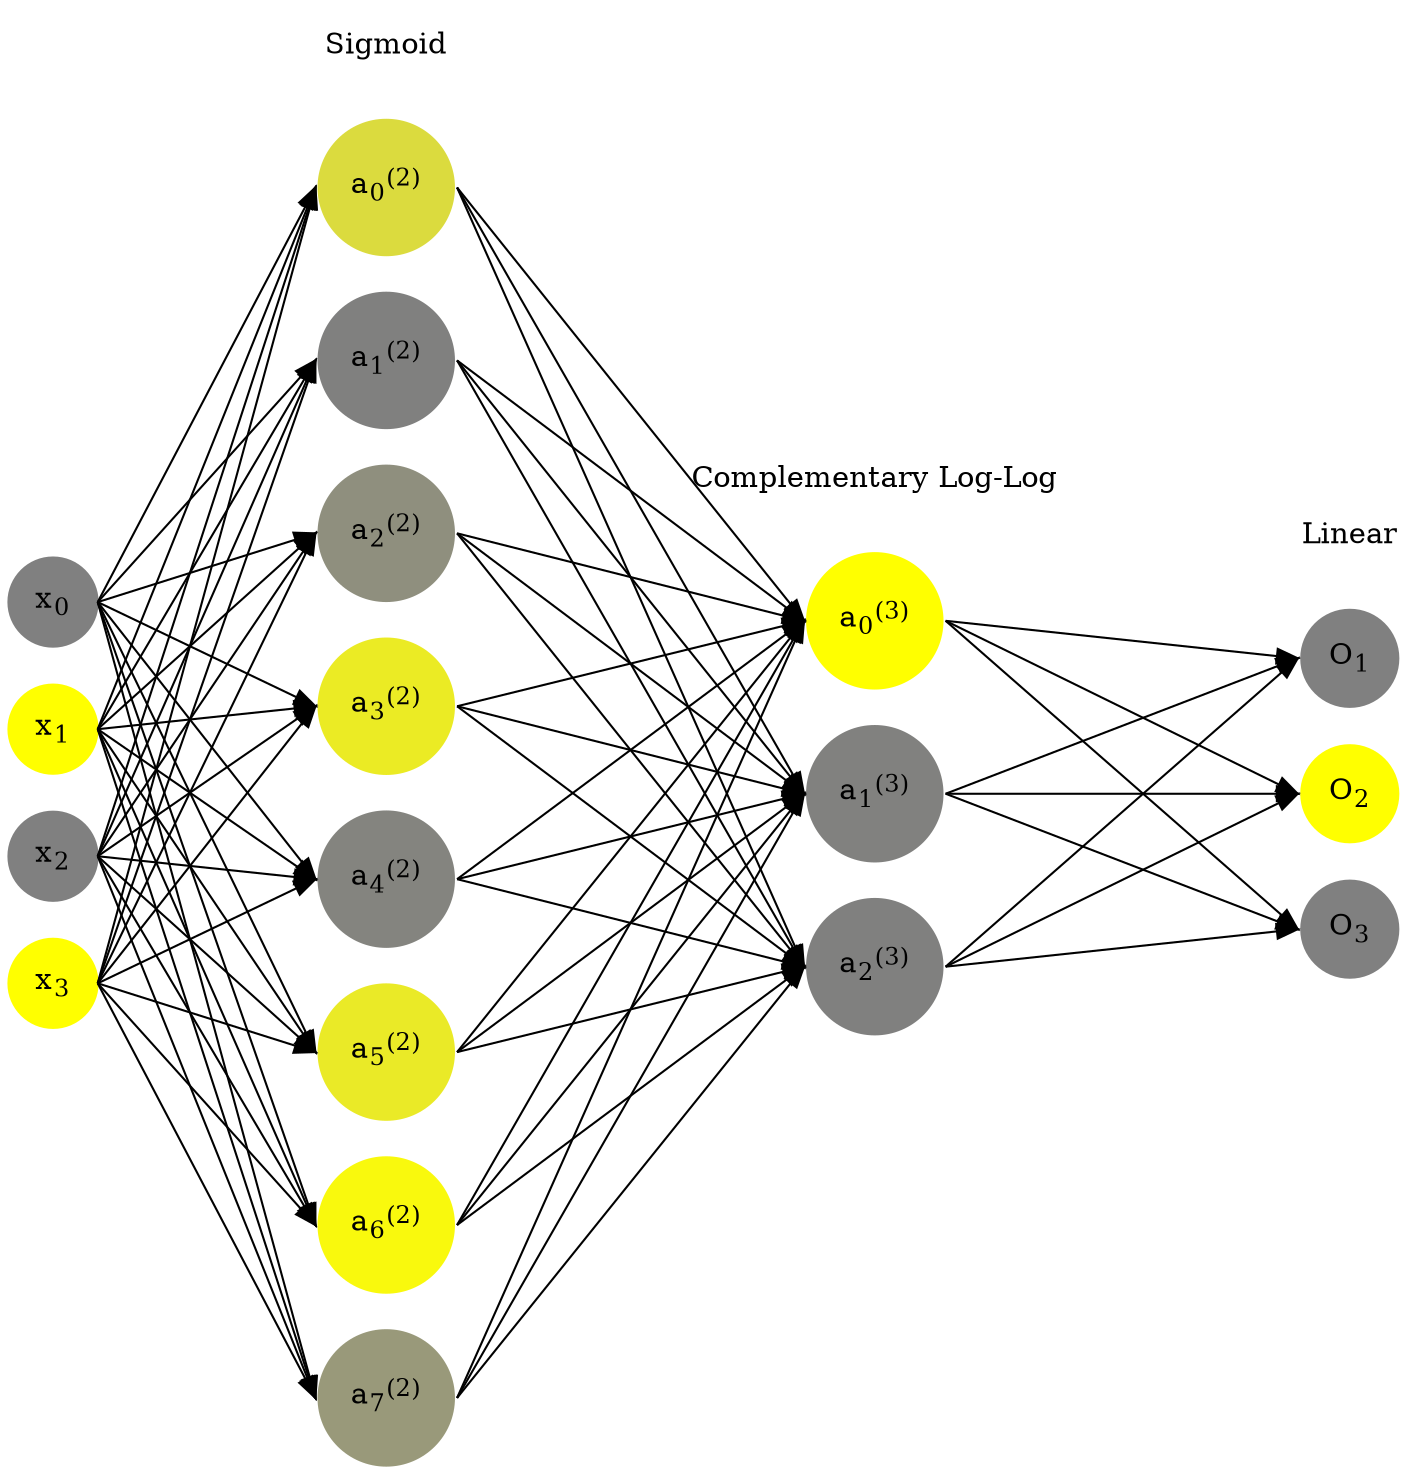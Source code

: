 digraph G {
	rankdir = LR;
	splines=false;
	edge[style=invis];
	ranksep= 1.4;
	{
	node [shape=circle, color="0.1667, 0.0, 0.5", style=filled, fillcolor="0.1667, 0.0, 0.5"];
	x0 [label=<x<sub>0</sub>>];
	}
	{
	node [shape=circle, color="0.1667, 1.0, 1.0", style=filled, fillcolor="0.1667, 1.0, 1.0"];
	x1 [label=<x<sub>1</sub>>];
	}
	{
	node [shape=circle, color="0.1667, 0.0, 0.5", style=filled, fillcolor="0.1667, 0.0, 0.5"];
	x2 [label=<x<sub>2</sub>>];
	}
	{
	node [shape=circle, color="0.1667, 1.0, 1.0", style=filled, fillcolor="0.1667, 1.0, 1.0"];
	x3 [label=<x<sub>3</sub>>];
	}
	{
	node [shape=circle, color="0.1667, 0.716948, 0.858474", style=filled, fillcolor="0.1667, 0.716948, 0.858474"];
	a02 [label=<a<sub>0</sub><sup>(2)</sup>>];
	}
	{
	node [shape=circle, color="0.1667, 0.001961, 0.500981", style=filled, fillcolor="0.1667, 0.001961, 0.500981"];
	a12 [label=<a<sub>1</sub><sup>(2)</sup>>];
	}
	{
	node [shape=circle, color="0.1667, 0.121809, 0.560904", style=filled, fillcolor="0.1667, 0.121809, 0.560904"];
	a22 [label=<a<sub>2</sub><sup>(2)</sup>>];
	}
	{
	node [shape=circle, color="0.1667, 0.843735, 0.921868", style=filled, fillcolor="0.1667, 0.843735, 0.921868"];
	a32 [label=<a<sub>3</sub><sup>(2)</sup>>];
	}
	{
	node [shape=circle, color="0.1667, 0.035050, 0.517525", style=filled, fillcolor="0.1667, 0.035050, 0.517525"];
	a42 [label=<a<sub>4</sub><sup>(2)</sup>>];
	}
	{
	node [shape=circle, color="0.1667, 0.832893, 0.916446", style=filled, fillcolor="0.1667, 0.832893, 0.916446"];
	a52 [label=<a<sub>5</sub><sup>(2)</sup>>];
	}
	{
	node [shape=circle, color="0.1667, 0.946584, 0.973292", style=filled, fillcolor="0.1667, 0.946584, 0.973292"];
	a62 [label=<a<sub>6</sub><sup>(2)</sup>>];
	}
	{
	node [shape=circle, color="0.1667, 0.203014, 0.601507", style=filled, fillcolor="0.1667, 0.203014, 0.601507"];
	a72 [label=<a<sub>7</sub><sup>(2)</sup>>];
	}
	{
	node [shape=circle, color="0.1667, 1.000000, 1.000000", style=filled, fillcolor="0.1667, 1.000000, 1.000000"];
	a03 [label=<a<sub>0</sub><sup>(3)</sup>>];
	}
	{
	node [shape=circle, color="0.1667, 0.014385, 0.507192", style=filled, fillcolor="0.1667, 0.014385, 0.507192"];
	a13 [label=<a<sub>1</sub><sup>(3)</sup>>];
	}
	{
	node [shape=circle, color="0.1667, 0.000272, 0.500136", style=filled, fillcolor="0.1667, 0.000272, 0.500136"];
	a23 [label=<a<sub>2</sub><sup>(3)</sup>>];
	}
	{
	node [shape=circle, color="0.1667, 0.0, 0.5", style=filled, fillcolor="0.1667, 0.0, 0.5"];
	O1 [label=<O<sub>1</sub>>];
	}
	{
	node [shape=circle, color="0.1667, 1.0, 1.0", style=filled, fillcolor="0.1667, 1.0, 1.0"];
	O2 [label=<O<sub>2</sub>>];
	}
	{
	node [shape=circle, color="0.1667, 0.0, 0.5", style=filled, fillcolor="0.1667, 0.0, 0.5"];
	O3 [label=<O<sub>3</sub>>];
	}
	{
	rank=same;
	x0->x1->x2->x3;
	}
	{
	rank=same;
	a02->a12->a22->a32->a42->a52->a62->a72;
	}
	{
	rank=same;
	a03->a13->a23;
	}
	{
	rank=same;
	O1->O2->O3;
	}
	l1 [shape=plaintext,label="Sigmoid"];
	l1->a02;
	{rank=same; l1;a02};
	l2 [shape=plaintext,label="Complementary Log-Log"];
	l2->a03;
	{rank=same; l2;a03};
	l3 [shape=plaintext,label="Linear"];
	l3->O1;
	{rank=same; l3;O1};
edge[style=solid, tailport=e, headport=w];
	{x0;x1;x2;x3} -> {a02;a12;a22;a32;a42;a52;a62;a72};
	{a02;a12;a22;a32;a42;a52;a62;a72} -> {a03;a13;a23};
	{a03;a13;a23} -> {O1,O2,O3};
}